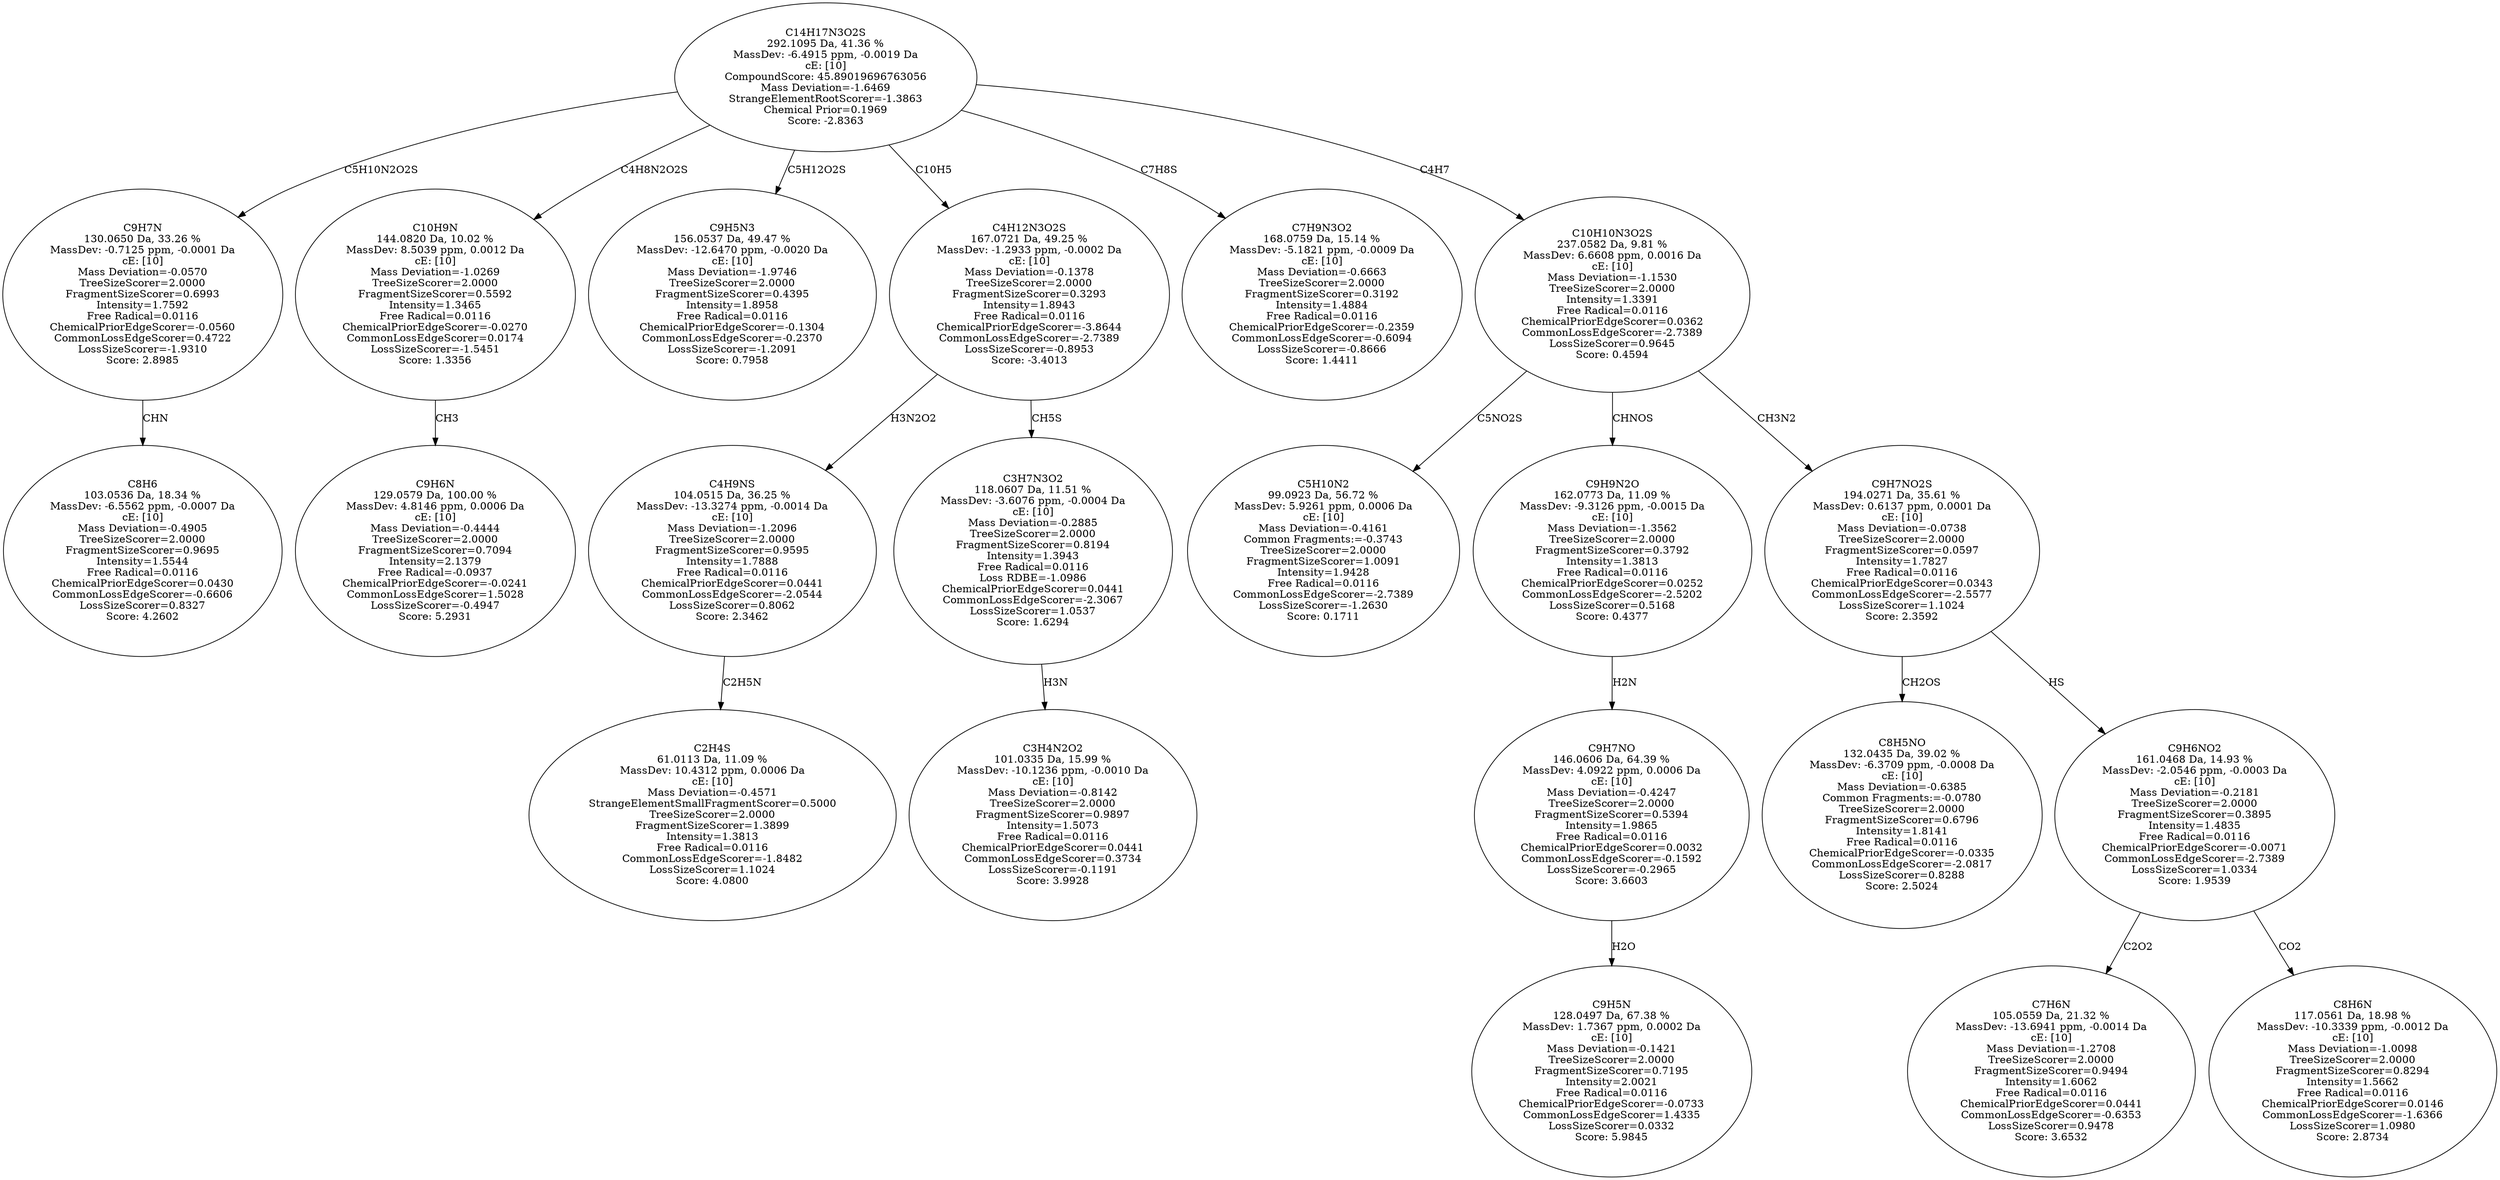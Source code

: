 strict digraph {
v1 [label="C8H6\n103.0536 Da, 18.34 %\nMassDev: -6.5562 ppm, -0.0007 Da\ncE: [10]\nMass Deviation=-0.4905\nTreeSizeScorer=2.0000\nFragmentSizeScorer=0.9695\nIntensity=1.5544\nFree Radical=0.0116\nChemicalPriorEdgeScorer=0.0430\nCommonLossEdgeScorer=-0.6606\nLossSizeScorer=0.8327\nScore: 4.2602"];
v2 [label="C9H7N\n130.0650 Da, 33.26 %\nMassDev: -0.7125 ppm, -0.0001 Da\ncE: [10]\nMass Deviation=-0.0570\nTreeSizeScorer=2.0000\nFragmentSizeScorer=0.6993\nIntensity=1.7592\nFree Radical=0.0116\nChemicalPriorEdgeScorer=-0.0560\nCommonLossEdgeScorer=0.4722\nLossSizeScorer=-1.9310\nScore: 2.8985"];
v3 [label="C9H6N\n129.0579 Da, 100.00 %\nMassDev: 4.8146 ppm, 0.0006 Da\ncE: [10]\nMass Deviation=-0.4444\nTreeSizeScorer=2.0000\nFragmentSizeScorer=0.7094\nIntensity=2.1379\nFree Radical=-0.0937\nChemicalPriorEdgeScorer=-0.0241\nCommonLossEdgeScorer=1.5028\nLossSizeScorer=-0.4947\nScore: 5.2931"];
v4 [label="C10H9N\n144.0820 Da, 10.02 %\nMassDev: 8.5039 ppm, 0.0012 Da\ncE: [10]\nMass Deviation=-1.0269\nTreeSizeScorer=2.0000\nFragmentSizeScorer=0.5592\nIntensity=1.3465\nFree Radical=0.0116\nChemicalPriorEdgeScorer=-0.0270\nCommonLossEdgeScorer=0.0174\nLossSizeScorer=-1.5451\nScore: 1.3356"];
v5 [label="C9H5N3\n156.0537 Da, 49.47 %\nMassDev: -12.6470 ppm, -0.0020 Da\ncE: [10]\nMass Deviation=-1.9746\nTreeSizeScorer=2.0000\nFragmentSizeScorer=0.4395\nIntensity=1.8958\nFree Radical=0.0116\nChemicalPriorEdgeScorer=-0.1304\nCommonLossEdgeScorer=-0.2370\nLossSizeScorer=-1.2091\nScore: 0.7958"];
v6 [label="C2H4S\n61.0113 Da, 11.09 %\nMassDev: 10.4312 ppm, 0.0006 Da\ncE: [10]\nMass Deviation=-0.4571\nStrangeElementSmallFragmentScorer=0.5000\nTreeSizeScorer=2.0000\nFragmentSizeScorer=1.3899\nIntensity=1.3813\nFree Radical=0.0116\nCommonLossEdgeScorer=-1.8482\nLossSizeScorer=1.1024\nScore: 4.0800"];
v7 [label="C4H9NS\n104.0515 Da, 36.25 %\nMassDev: -13.3274 ppm, -0.0014 Da\ncE: [10]\nMass Deviation=-1.2096\nTreeSizeScorer=2.0000\nFragmentSizeScorer=0.9595\nIntensity=1.7888\nFree Radical=0.0116\nChemicalPriorEdgeScorer=0.0441\nCommonLossEdgeScorer=-2.0544\nLossSizeScorer=0.8062\nScore: 2.3462"];
v8 [label="C3H4N2O2\n101.0335 Da, 15.99 %\nMassDev: -10.1236 ppm, -0.0010 Da\ncE: [10]\nMass Deviation=-0.8142\nTreeSizeScorer=2.0000\nFragmentSizeScorer=0.9897\nIntensity=1.5073\nFree Radical=0.0116\nChemicalPriorEdgeScorer=0.0441\nCommonLossEdgeScorer=0.3734\nLossSizeScorer=-0.1191\nScore: 3.9928"];
v9 [label="C3H7N3O2\n118.0607 Da, 11.51 %\nMassDev: -3.6076 ppm, -0.0004 Da\ncE: [10]\nMass Deviation=-0.2885\nTreeSizeScorer=2.0000\nFragmentSizeScorer=0.8194\nIntensity=1.3943\nFree Radical=0.0116\nLoss RDBE=-1.0986\nChemicalPriorEdgeScorer=0.0441\nCommonLossEdgeScorer=-2.3067\nLossSizeScorer=1.0537\nScore: 1.6294"];
v10 [label="C4H12N3O2S\n167.0721 Da, 49.25 %\nMassDev: -1.2933 ppm, -0.0002 Da\ncE: [10]\nMass Deviation=-0.1378\nTreeSizeScorer=2.0000\nFragmentSizeScorer=0.3293\nIntensity=1.8943\nFree Radical=0.0116\nChemicalPriorEdgeScorer=-3.8644\nCommonLossEdgeScorer=-2.7389\nLossSizeScorer=-0.8953\nScore: -3.4013"];
v11 [label="C7H9N3O2\n168.0759 Da, 15.14 %\nMassDev: -5.1821 ppm, -0.0009 Da\ncE: [10]\nMass Deviation=-0.6663\nTreeSizeScorer=2.0000\nFragmentSizeScorer=0.3192\nIntensity=1.4884\nFree Radical=0.0116\nChemicalPriorEdgeScorer=-0.2359\nCommonLossEdgeScorer=-0.6094\nLossSizeScorer=-0.8666\nScore: 1.4411"];
v12 [label="C5H10N2\n99.0923 Da, 56.72 %\nMassDev: 5.9261 ppm, 0.0006 Da\ncE: [10]\nMass Deviation=-0.4161\nCommon Fragments:=-0.3743\nTreeSizeScorer=2.0000\nFragmentSizeScorer=1.0091\nIntensity=1.9428\nFree Radical=0.0116\nCommonLossEdgeScorer=-2.7389\nLossSizeScorer=-1.2630\nScore: 0.1711"];
v13 [label="C9H5N\n128.0497 Da, 67.38 %\nMassDev: 1.7367 ppm, 0.0002 Da\ncE: [10]\nMass Deviation=-0.1421\nTreeSizeScorer=2.0000\nFragmentSizeScorer=0.7195\nIntensity=2.0021\nFree Radical=0.0116\nChemicalPriorEdgeScorer=-0.0733\nCommonLossEdgeScorer=1.4335\nLossSizeScorer=0.0332\nScore: 5.9845"];
v14 [label="C9H7NO\n146.0606 Da, 64.39 %\nMassDev: 4.0922 ppm, 0.0006 Da\ncE: [10]\nMass Deviation=-0.4247\nTreeSizeScorer=2.0000\nFragmentSizeScorer=0.5394\nIntensity=1.9865\nFree Radical=0.0116\nChemicalPriorEdgeScorer=0.0032\nCommonLossEdgeScorer=-0.1592\nLossSizeScorer=-0.2965\nScore: 3.6603"];
v15 [label="C9H9N2O\n162.0773 Da, 11.09 %\nMassDev: -9.3126 ppm, -0.0015 Da\ncE: [10]\nMass Deviation=-1.3562\nTreeSizeScorer=2.0000\nFragmentSizeScorer=0.3792\nIntensity=1.3813\nFree Radical=0.0116\nChemicalPriorEdgeScorer=0.0252\nCommonLossEdgeScorer=-2.5202\nLossSizeScorer=0.5168\nScore: 0.4377"];
v16 [label="C8H5NO\n132.0435 Da, 39.02 %\nMassDev: -6.3709 ppm, -0.0008 Da\ncE: [10]\nMass Deviation=-0.6385\nCommon Fragments:=-0.0780\nTreeSizeScorer=2.0000\nFragmentSizeScorer=0.6796\nIntensity=1.8141\nFree Radical=0.0116\nChemicalPriorEdgeScorer=-0.0335\nCommonLossEdgeScorer=-2.0817\nLossSizeScorer=0.8288\nScore: 2.5024"];
v17 [label="C7H6N\n105.0559 Da, 21.32 %\nMassDev: -13.6941 ppm, -0.0014 Da\ncE: [10]\nMass Deviation=-1.2708\nTreeSizeScorer=2.0000\nFragmentSizeScorer=0.9494\nIntensity=1.6062\nFree Radical=0.0116\nChemicalPriorEdgeScorer=0.0441\nCommonLossEdgeScorer=-0.6353\nLossSizeScorer=0.9478\nScore: 3.6532"];
v18 [label="C8H6N\n117.0561 Da, 18.98 %\nMassDev: -10.3339 ppm, -0.0012 Da\ncE: [10]\nMass Deviation=-1.0098\nTreeSizeScorer=2.0000\nFragmentSizeScorer=0.8294\nIntensity=1.5662\nFree Radical=0.0116\nChemicalPriorEdgeScorer=0.0146\nCommonLossEdgeScorer=-1.6366\nLossSizeScorer=1.0980\nScore: 2.8734"];
v19 [label="C9H6NO2\n161.0468 Da, 14.93 %\nMassDev: -2.0546 ppm, -0.0003 Da\ncE: [10]\nMass Deviation=-0.2181\nTreeSizeScorer=2.0000\nFragmentSizeScorer=0.3895\nIntensity=1.4835\nFree Radical=0.0116\nChemicalPriorEdgeScorer=-0.0071\nCommonLossEdgeScorer=-2.7389\nLossSizeScorer=1.0334\nScore: 1.9539"];
v20 [label="C9H7NO2S\n194.0271 Da, 35.61 %\nMassDev: 0.6137 ppm, 0.0001 Da\ncE: [10]\nMass Deviation=-0.0738\nTreeSizeScorer=2.0000\nFragmentSizeScorer=0.0597\nIntensity=1.7827\nFree Radical=0.0116\nChemicalPriorEdgeScorer=0.0343\nCommonLossEdgeScorer=-2.5577\nLossSizeScorer=1.1024\nScore: 2.3592"];
v21 [label="C10H10N3O2S\n237.0582 Da, 9.81 %\nMassDev: 6.6608 ppm, 0.0016 Da\ncE: [10]\nMass Deviation=-1.1530\nTreeSizeScorer=2.0000\nIntensity=1.3391\nFree Radical=0.0116\nChemicalPriorEdgeScorer=0.0362\nCommonLossEdgeScorer=-2.7389\nLossSizeScorer=0.9645\nScore: 0.4594"];
v22 [label="C14H17N3O2S\n292.1095 Da, 41.36 %\nMassDev: -6.4915 ppm, -0.0019 Da\ncE: [10]\nCompoundScore: 45.89019696763056\nMass Deviation=-1.6469\nStrangeElementRootScorer=-1.3863\nChemical Prior=0.1969\nScore: -2.8363"];
v2 -> v1 [label="CHN"];
v22 -> v2 [label="C5H10N2O2S"];
v4 -> v3 [label="CH3"];
v22 -> v4 [label="C4H8N2O2S"];
v22 -> v5 [label="C5H12O2S"];
v7 -> v6 [label="C2H5N"];
v10 -> v7 [label="H3N2O2"];
v9 -> v8 [label="H3N"];
v10 -> v9 [label="CH5S"];
v22 -> v10 [label="C10H5"];
v22 -> v11 [label="C7H8S"];
v21 -> v12 [label="C5NO2S"];
v14 -> v13 [label="H2O"];
v15 -> v14 [label="H2N"];
v21 -> v15 [label="CHNOS"];
v20 -> v16 [label="CH2OS"];
v19 -> v17 [label="C2O2"];
v19 -> v18 [label="CO2"];
v20 -> v19 [label="HS"];
v21 -> v20 [label="CH3N2"];
v22 -> v21 [label="C4H7"];
}